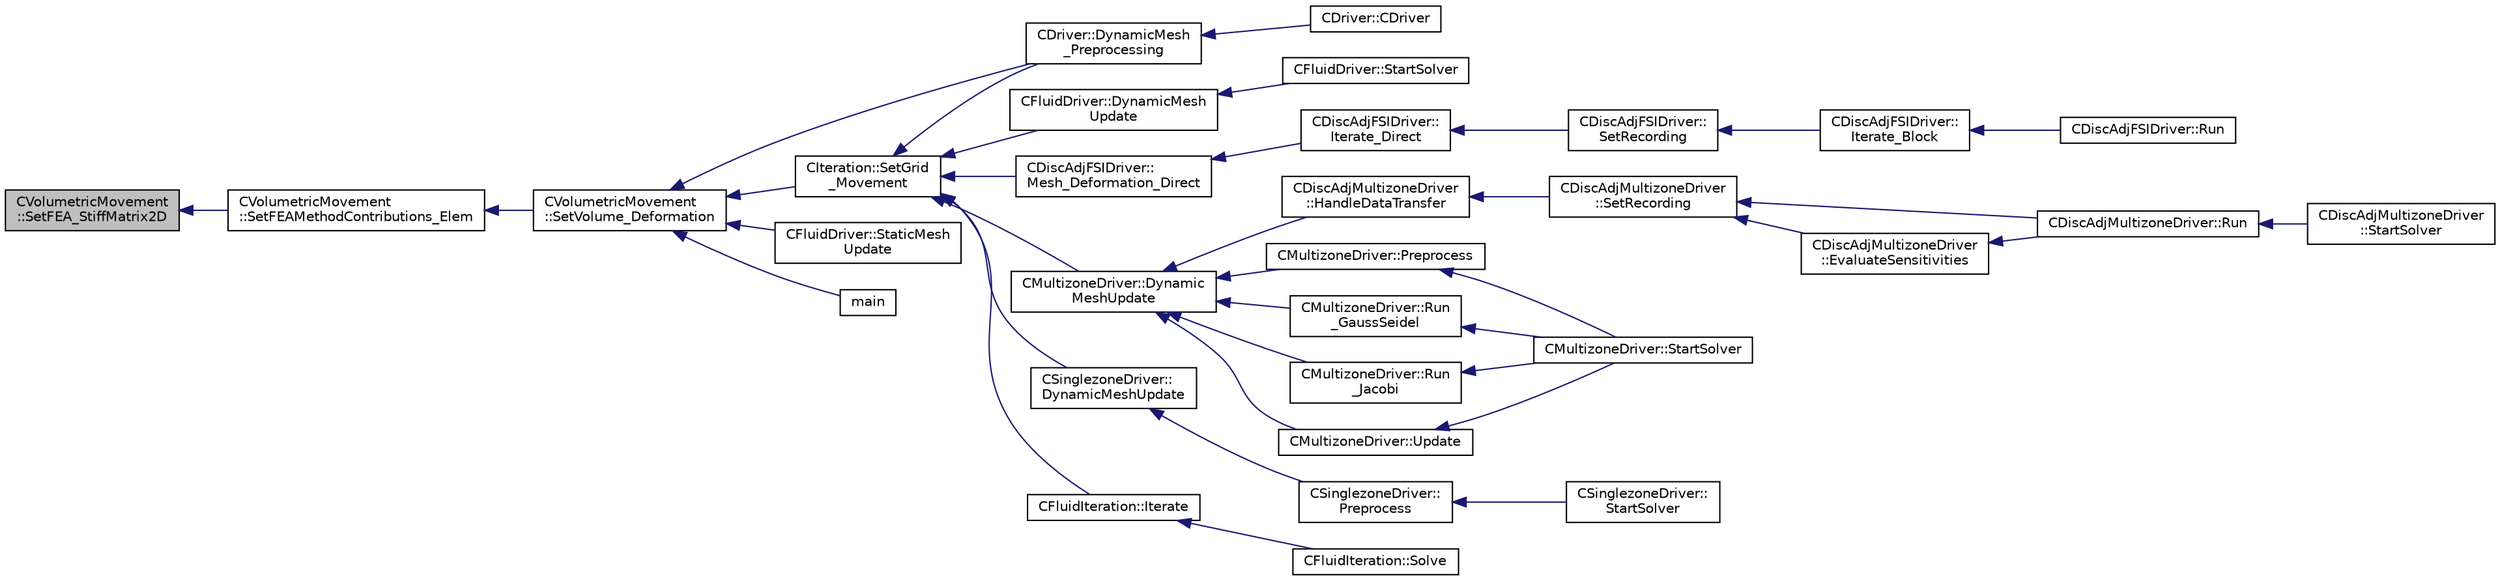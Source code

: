 digraph "CVolumetricMovement::SetFEA_StiffMatrix2D"
{
  edge [fontname="Helvetica",fontsize="10",labelfontname="Helvetica",labelfontsize="10"];
  node [fontname="Helvetica",fontsize="10",shape=record];
  rankdir="LR";
  Node757 [label="CVolumetricMovement\l::SetFEA_StiffMatrix2D",height=0.2,width=0.4,color="black", fillcolor="grey75", style="filled", fontcolor="black"];
  Node757 -> Node758 [dir="back",color="midnightblue",fontsize="10",style="solid",fontname="Helvetica"];
  Node758 [label="CVolumetricMovement\l::SetFEAMethodContributions_Elem",height=0.2,width=0.4,color="black", fillcolor="white", style="filled",URL="$class_c_volumetric_movement.html#ad26b11c08de25982c8f254d465d244bb",tooltip="Compute the stiffness matrix for grid deformation using spring analogy. "];
  Node758 -> Node759 [dir="back",color="midnightblue",fontsize="10",style="solid",fontname="Helvetica"];
  Node759 [label="CVolumetricMovement\l::SetVolume_Deformation",height=0.2,width=0.4,color="black", fillcolor="white", style="filled",URL="$class_c_volumetric_movement.html#a9120967db0448fb16cb3ddf14ce6b533",tooltip="Grid deformation using the spring analogy method. "];
  Node759 -> Node760 [dir="back",color="midnightblue",fontsize="10",style="solid",fontname="Helvetica"];
  Node760 [label="CDriver::DynamicMesh\l_Preprocessing",height=0.2,width=0.4,color="black", fillcolor="white", style="filled",URL="$class_c_driver.html#af585d91d9c08dbddcc2b3e67dd5f5af9",tooltip="GridMovement_Preprocessing. "];
  Node760 -> Node761 [dir="back",color="midnightblue",fontsize="10",style="solid",fontname="Helvetica"];
  Node761 [label="CDriver::CDriver",height=0.2,width=0.4,color="black", fillcolor="white", style="filled",URL="$class_c_driver.html#a3fca4a013a6efa9bbb38fe78a86b5f3d",tooltip="Constructor of the class. "];
  Node759 -> Node762 [dir="back",color="midnightblue",fontsize="10",style="solid",fontname="Helvetica"];
  Node762 [label="CIteration::SetGrid\l_Movement",height=0.2,width=0.4,color="black", fillcolor="white", style="filled",URL="$class_c_iteration.html#a7b36785762f6b0c214569b185b858b6c",tooltip="Updates the positions and grid velocities for dynamic meshes between physical time steps..."];
  Node762 -> Node760 [dir="back",color="midnightblue",fontsize="10",style="solid",fontname="Helvetica"];
  Node762 -> Node763 [dir="back",color="midnightblue",fontsize="10",style="solid",fontname="Helvetica"];
  Node763 [label="CFluidDriver::DynamicMesh\lUpdate",height=0.2,width=0.4,color="black", fillcolor="white", style="filled",URL="$class_c_fluid_driver.html#a4eee67049f34a1875a42afa470e9f828",tooltip="Perform a dynamic mesh deformation, included grid velocity computation and the update of the multigri..."];
  Node763 -> Node764 [dir="back",color="midnightblue",fontsize="10",style="solid",fontname="Helvetica"];
  Node764 [label="CFluidDriver::StartSolver",height=0.2,width=0.4,color="black", fillcolor="white", style="filled",URL="$class_c_fluid_driver.html#a1c122d5a4b5f562f69a84aef2b8bd6d5",tooltip="Launch the computation for all zones and all physics. "];
  Node762 -> Node765 [dir="back",color="midnightblue",fontsize="10",style="solid",fontname="Helvetica"];
  Node765 [label="CDiscAdjFSIDriver::\lMesh_Deformation_Direct",height=0.2,width=0.4,color="black", fillcolor="white", style="filled",URL="$class_c_disc_adj_f_s_i_driver.html#ad683500d6b3773af342165b1b18f5c59",tooltip="Run a direct mesh deformation. "];
  Node765 -> Node766 [dir="back",color="midnightblue",fontsize="10",style="solid",fontname="Helvetica"];
  Node766 [label="CDiscAdjFSIDriver::\lIterate_Direct",height=0.2,width=0.4,color="black", fillcolor="white", style="filled",URL="$class_c_disc_adj_f_s_i_driver.html#acd9e7f14d860522e48ba2b6db34efd49",tooltip="Iterate the direct solver for recording. "];
  Node766 -> Node767 [dir="back",color="midnightblue",fontsize="10",style="solid",fontname="Helvetica"];
  Node767 [label="CDiscAdjFSIDriver::\lSetRecording",height=0.2,width=0.4,color="black", fillcolor="white", style="filled",URL="$class_c_disc_adj_f_s_i_driver.html#ab07394a77802e469a321ccd1b10cb988",tooltip="Set the recording for a Discrete Adjoint iteration for the FSI problem. "];
  Node767 -> Node768 [dir="back",color="midnightblue",fontsize="10",style="solid",fontname="Helvetica"];
  Node768 [label="CDiscAdjFSIDriver::\lIterate_Block",height=0.2,width=0.4,color="black", fillcolor="white", style="filled",URL="$class_c_disc_adj_f_s_i_driver.html#a84949f139fa795b7d34d6ff77e82eb5c",tooltip="Iterate a certain block for adjoint FSI - may be the whole set of variables or independent and subite..."];
  Node768 -> Node769 [dir="back",color="midnightblue",fontsize="10",style="solid",fontname="Helvetica"];
  Node769 [label="CDiscAdjFSIDriver::Run",height=0.2,width=0.4,color="black", fillcolor="white", style="filled",URL="$class_c_disc_adj_f_s_i_driver.html#a2e965d6e9c4dcfc296077cae225cab21",tooltip="Run a Discrete Adjoint iteration for the FSI problem. "];
  Node762 -> Node770 [dir="back",color="midnightblue",fontsize="10",style="solid",fontname="Helvetica"];
  Node770 [label="CMultizoneDriver::Dynamic\lMeshUpdate",height=0.2,width=0.4,color="black", fillcolor="white", style="filled",URL="$class_c_multizone_driver.html#ad28a95a48e9750237a5e2b1bf2c4aac9",tooltip="Perform a dynamic mesh deformation, included grid velocity computation and the update of the multigri..."];
  Node770 -> Node771 [dir="back",color="midnightblue",fontsize="10",style="solid",fontname="Helvetica"];
  Node771 [label="CDiscAdjMultizoneDriver\l::HandleDataTransfer",height=0.2,width=0.4,color="black", fillcolor="white", style="filled",URL="$class_c_disc_adj_multizone_driver.html#ab33de05a7a1f77dcf60014a4a35dd4f1",tooltip="Transfer data between zones and update grids when required. "];
  Node771 -> Node772 [dir="back",color="midnightblue",fontsize="10",style="solid",fontname="Helvetica"];
  Node772 [label="CDiscAdjMultizoneDriver\l::SetRecording",height=0.2,width=0.4,color="black", fillcolor="white", style="filled",URL="$class_c_disc_adj_multizone_driver.html#a441f8669a04147aacab7df463e1dd021",tooltip="Record one iteration of the primal problem within each zone. "];
  Node772 -> Node773 [dir="back",color="midnightblue",fontsize="10",style="solid",fontname="Helvetica"];
  Node773 [label="CDiscAdjMultizoneDriver::Run",height=0.2,width=0.4,color="black", fillcolor="white", style="filled",URL="$class_c_disc_adj_multizone_driver.html#af996aecdb6d20aa4fc81c9b67295abf5",tooltip="[Overload] Run an discrete adjoint update of all solvers within multiple zones. "];
  Node773 -> Node774 [dir="back",color="midnightblue",fontsize="10",style="solid",fontname="Helvetica"];
  Node774 [label="CDiscAdjMultizoneDriver\l::StartSolver",height=0.2,width=0.4,color="black", fillcolor="white", style="filled",URL="$class_c_disc_adj_multizone_driver.html#a75de0a1a482ceeed4301a384f1515092",tooltip="[Overload] Launch the computation for discrete adjoint multizone problems. "];
  Node772 -> Node775 [dir="back",color="midnightblue",fontsize="10",style="solid",fontname="Helvetica"];
  Node775 [label="CDiscAdjMultizoneDriver\l::EvaluateSensitivities",height=0.2,width=0.4,color="black", fillcolor="white", style="filled",URL="$class_c_disc_adj_multizone_driver.html#ac2789097629674cfb7d4de64954024df",tooltip="Evaluate sensitivites for the current adjoint solution and output files. "];
  Node775 -> Node773 [dir="back",color="midnightblue",fontsize="10",style="solid",fontname="Helvetica"];
  Node770 -> Node776 [dir="back",color="midnightblue",fontsize="10",style="solid",fontname="Helvetica"];
  Node776 [label="CMultizoneDriver::Preprocess",height=0.2,width=0.4,color="black", fillcolor="white", style="filled",URL="$class_c_multizone_driver.html#a29c97f0dff69501feb7d5f8fe2670088",tooltip="Preprocess the multizone iteration. "];
  Node776 -> Node777 [dir="back",color="midnightblue",fontsize="10",style="solid",fontname="Helvetica"];
  Node777 [label="CMultizoneDriver::StartSolver",height=0.2,width=0.4,color="black", fillcolor="white", style="filled",URL="$class_c_multizone_driver.html#a03cfc000c383ef0d86d34e1c6aef5ff3",tooltip="[Overload] Launch the computation for multizone problems. "];
  Node770 -> Node778 [dir="back",color="midnightblue",fontsize="10",style="solid",fontname="Helvetica"];
  Node778 [label="CMultizoneDriver::Run\l_GaussSeidel",height=0.2,width=0.4,color="black", fillcolor="white", style="filled",URL="$class_c_multizone_driver.html#a8036223cdbe0c0d4552f17f6bad9189b",tooltip="Run a Block Gauss-Seidel iteration in all physical zones. "];
  Node778 -> Node777 [dir="back",color="midnightblue",fontsize="10",style="solid",fontname="Helvetica"];
  Node770 -> Node779 [dir="back",color="midnightblue",fontsize="10",style="solid",fontname="Helvetica"];
  Node779 [label="CMultizoneDriver::Run\l_Jacobi",height=0.2,width=0.4,color="black", fillcolor="white", style="filled",URL="$class_c_multizone_driver.html#a1bf2824daac5a10e8fb7387676eee338",tooltip="Run a Block-Jacobi iteration in all physical zones. "];
  Node779 -> Node777 [dir="back",color="midnightblue",fontsize="10",style="solid",fontname="Helvetica"];
  Node770 -> Node780 [dir="back",color="midnightblue",fontsize="10",style="solid",fontname="Helvetica"];
  Node780 [label="CMultizoneDriver::Update",height=0.2,width=0.4,color="black", fillcolor="white", style="filled",URL="$class_c_multizone_driver.html#ac5d960382730c14b035965906cf02cb6",tooltip="Update the dual-time solution within multiple zones. "];
  Node780 -> Node777 [dir="back",color="midnightblue",fontsize="10",style="solid",fontname="Helvetica"];
  Node762 -> Node781 [dir="back",color="midnightblue",fontsize="10",style="solid",fontname="Helvetica"];
  Node781 [label="CSinglezoneDriver::\lDynamicMeshUpdate",height=0.2,width=0.4,color="black", fillcolor="white", style="filled",URL="$class_c_singlezone_driver.html#a8cf4c7786b495d459818b656a7f6a357",tooltip="Perform a dynamic mesh deformation, included grid velocity computation and the update of the multigri..."];
  Node781 -> Node782 [dir="back",color="midnightblue",fontsize="10",style="solid",fontname="Helvetica"];
  Node782 [label="CSinglezoneDriver::\lPreprocess",height=0.2,width=0.4,color="black", fillcolor="white", style="filled",URL="$class_c_singlezone_driver.html#adc6587c2d0cd656a4fbdebaf611fbbc8",tooltip="Preprocess the single-zone iteration. "];
  Node782 -> Node783 [dir="back",color="midnightblue",fontsize="10",style="solid",fontname="Helvetica"];
  Node783 [label="CSinglezoneDriver::\lStartSolver",height=0.2,width=0.4,color="black", fillcolor="white", style="filled",URL="$class_c_singlezone_driver.html#a6eb4215f7ee740a6d5edb798110ce44a",tooltip="[Overload] Launch the computation for single-zone problems. "];
  Node762 -> Node784 [dir="back",color="midnightblue",fontsize="10",style="solid",fontname="Helvetica"];
  Node784 [label="CFluidIteration::Iterate",height=0.2,width=0.4,color="black", fillcolor="white", style="filled",URL="$class_c_fluid_iteration.html#ab1379b4cba3d8c893395123fb6030986",tooltip="Perform a single iteration of the fluid system. "];
  Node784 -> Node785 [dir="back",color="midnightblue",fontsize="10",style="solid",fontname="Helvetica"];
  Node785 [label="CFluidIteration::Solve",height=0.2,width=0.4,color="black", fillcolor="white", style="filled",URL="$class_c_fluid_iteration.html#ae22cd342c9c9d2ea5ac3f5103394ff80",tooltip="Iterate the fluid system for a number of Inner_Iter iterations. "];
  Node759 -> Node786 [dir="back",color="midnightblue",fontsize="10",style="solid",fontname="Helvetica"];
  Node786 [label="CFluidDriver::StaticMesh\lUpdate",height=0.2,width=0.4,color="black", fillcolor="white", style="filled",URL="$class_c_fluid_driver.html#a6771333285f189b2f979478dee64d897",tooltip="Perform a static mesh deformation, without considering grid velocity (multiple zone). "];
  Node759 -> Node787 [dir="back",color="midnightblue",fontsize="10",style="solid",fontname="Helvetica"];
  Node787 [label="main",height=0.2,width=0.4,color="black", fillcolor="white", style="filled",URL="$_s_u2___d_e_f_8cpp.html#a0ddf1224851353fc92bfbff6f499fa97"];
}

